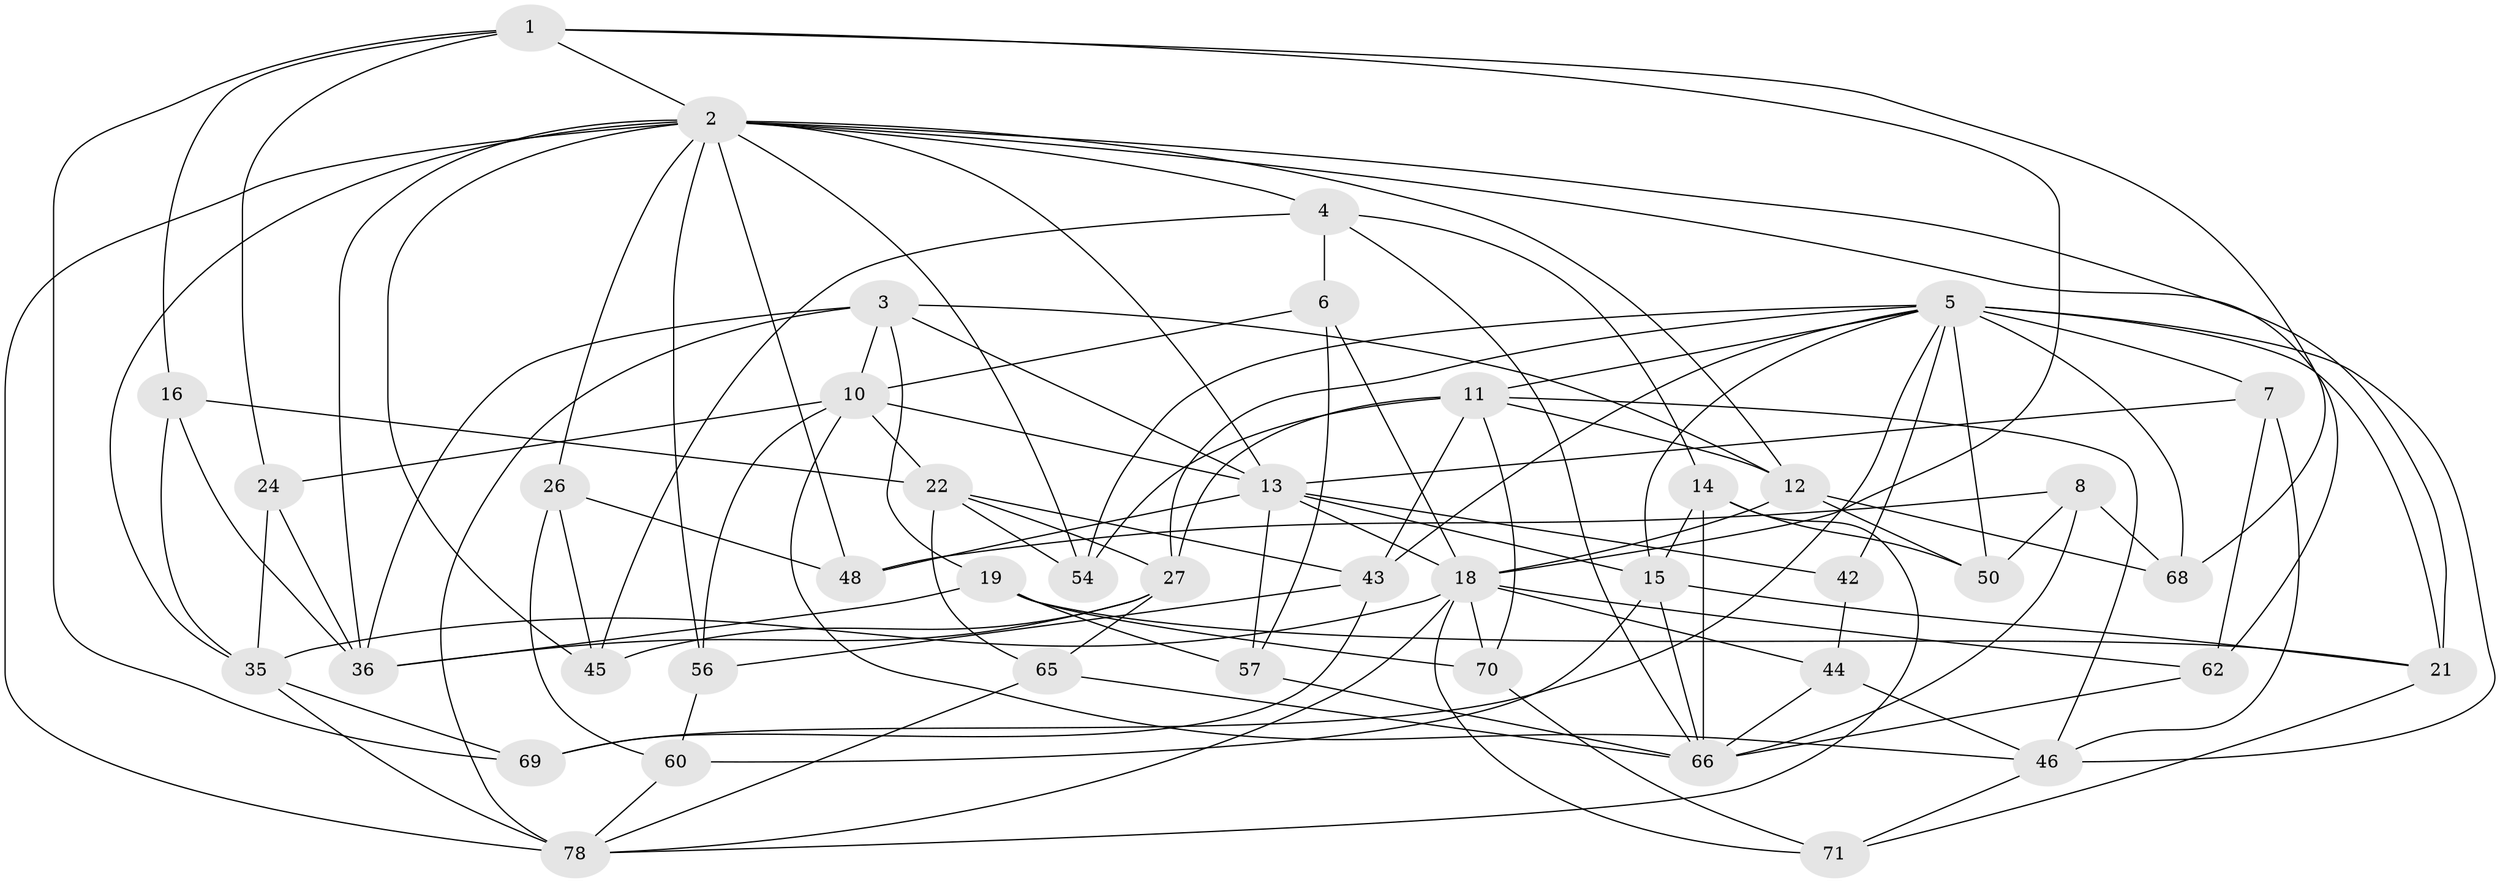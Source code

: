 // original degree distribution, {4: 1.0}
// Generated by graph-tools (version 1.1) at 2025/16/03/09/25 04:16:33]
// undirected, 43 vertices, 118 edges
graph export_dot {
graph [start="1"]
  node [color=gray90,style=filled];
  1 [super="+41"];
  2 [super="+9"];
  3 [super="+28+32"];
  4 [super="+38"];
  5 [super="+84+53+29"];
  6 [super="+30"];
  7;
  8;
  10 [super="+67+79"];
  11 [super="+37+33"];
  12 [super="+64"];
  13 [super="+51+20"];
  14 [super="+61"];
  15 [super="+74"];
  16;
  18 [super="+34+58"];
  19 [super="+55"];
  21 [super="+75+49"];
  22 [super="+23"];
  24;
  26;
  27 [super="+52"];
  35 [super="+40"];
  36 [super="+73"];
  42;
  43 [super="+72"];
  44;
  45;
  46 [super="+83"];
  48;
  50 [super="+59"];
  54;
  56;
  57;
  60;
  62;
  65;
  66 [super="+77"];
  68;
  69;
  70;
  71;
  78 [super="+80"];
  1 -- 68;
  1 -- 69;
  1 -- 16;
  1 -- 24;
  1 -- 18;
  1 -- 2;
  2 -- 4;
  2 -- 54;
  2 -- 78;
  2 -- 35;
  2 -- 36;
  2 -- 12;
  2 -- 45;
  2 -- 13;
  2 -- 48;
  2 -- 21;
  2 -- 56;
  2 -- 26;
  2 -- 62;
  3 -- 36;
  3 -- 78 [weight=2];
  3 -- 19;
  3 -- 10;
  3 -- 12;
  3 -- 13 [weight=2];
  4 -- 45;
  4 -- 14;
  4 -- 6 [weight=2];
  4 -- 66;
  5 -- 42 [weight=2];
  5 -- 50 [weight=2];
  5 -- 7;
  5 -- 43;
  5 -- 69;
  5 -- 54;
  5 -- 68;
  5 -- 21 [weight=3];
  5 -- 27;
  5 -- 11;
  5 -- 46;
  5 -- 15;
  6 -- 57;
  6 -- 18;
  6 -- 10 [weight=2];
  7 -- 62;
  7 -- 46;
  7 -- 13;
  8 -- 48;
  8 -- 50;
  8 -- 68;
  8 -- 66;
  10 -- 24;
  10 -- 22;
  10 -- 13;
  10 -- 56;
  10 -- 46;
  11 -- 70;
  11 -- 54;
  11 -- 27;
  11 -- 43 [weight=2];
  11 -- 12;
  11 -- 46;
  12 -- 68;
  12 -- 50;
  12 -- 18;
  13 -- 57;
  13 -- 15;
  13 -- 42;
  13 -- 48;
  13 -- 18;
  14 -- 50 [weight=2];
  14 -- 78;
  14 -- 15;
  14 -- 66;
  15 -- 60;
  15 -- 66;
  15 -- 21;
  16 -- 36;
  16 -- 22;
  16 -- 35;
  18 -- 35;
  18 -- 62;
  18 -- 78;
  18 -- 71;
  18 -- 70;
  18 -- 44;
  19 -- 57;
  19 -- 70;
  19 -- 21 [weight=2];
  19 -- 36;
  21 -- 71;
  22 -- 54;
  22 -- 43;
  22 -- 65;
  22 -- 27;
  24 -- 35;
  24 -- 36;
  26 -- 60;
  26 -- 48;
  26 -- 45;
  27 -- 65;
  27 -- 45;
  27 -- 36;
  35 -- 69;
  35 -- 78;
  42 -- 44;
  43 -- 69;
  43 -- 56;
  44 -- 46;
  44 -- 66;
  46 -- 71;
  56 -- 60;
  57 -- 66;
  60 -- 78;
  62 -- 66;
  65 -- 66;
  65 -- 78;
  70 -- 71;
}

